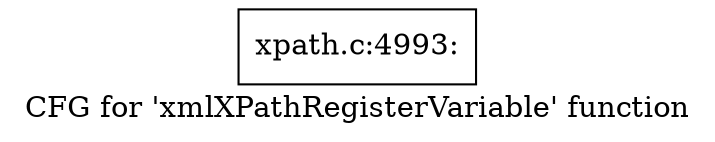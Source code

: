 digraph "CFG for 'xmlXPathRegisterVariable' function" {
	label="CFG for 'xmlXPathRegisterVariable' function";

	Node0x487e3e0 [shape=record,label="{xpath.c:4993:}"];
}

